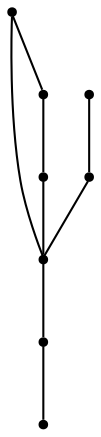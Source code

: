 graph {
  node [shape=point,comment="{\"directed\":false,\"doi\":\"10.1007/978-3-642-11805-0_10\",\"figure\":\"12 (5)\"}"]

  v0 [pos="885.971362659543,2567.8500489321623"]
  v1 [pos="885.971362659543,2455.30920344266"]
  v2 [pos="840.9378615623297,2455.30920344266"]
  v3 [pos="795.9043604651163,2455.30920344266"]
  v4 [pos="931.0048001311545,2455.30920344266"]
  v5 [pos="976.038301228368,2455.30920344266"]
  v6 [pos="885.971362659543,2492.8228398062965"]
  v7 [pos="885.971362659543,2530.3364125685257"]

  v0 -- v1 [id="-1",pos="885.971362659543,2567.8500489321623 867.1906756378883,2555.349891974709 855.8864422110623,2534.2337159937074 855.8864422110623,2511.621380511197 855.8864422110623,2489.009045028686 867.1906756378883,2467.892869047685 885.971362659543,2455.30920344266"]
  v0 -- v7 [id="-2",pos="885.971362659543,2567.8500489321623 885.971362659543,2530.3364125685257 885.971362659543,2530.3364125685257 885.971362659543,2530.3364125685257"]
  v6 -- v1 [id="-3",pos="885.971362659543,2492.8228398062965 885.971362659543,2455.30920344266 885.971362659543,2455.30920344266 885.971362659543,2455.30920344266"]
  v5 -- v4 [id="-4",pos="976.038301228368,2455.30920344266 931.0048001311545,2455.30920344266 931.0048001311545,2455.30920344266 931.0048001311545,2455.30920344266"]
  v4 -- v1 [id="-5",pos="931.0048001311545,2455.30920344266 885.971362659543,2455.30920344266 885.971362659543,2455.30920344266 885.971362659543,2455.30920344266"]
  v1 -- v2 [id="-6",pos="885.971362659543,2455.30920344266 840.9378615623297,2455.30920344266 840.9378615623297,2455.30920344266 840.9378615623297,2455.30920344266"]
  v2 -- v3 [id="-7",pos="840.9378615623297,2455.30920344266 795.9043604651163,2455.30920344266 795.9043604651163,2455.30920344266 795.9043604651163,2455.30920344266"]
  v7 -- v6 [id="-8",pos="885.971362659543,2530.3364125685257 885.971362659543,2492.8228398062965 885.971362659543,2492.8228398062965 885.971362659543,2492.8228398062965"]
}